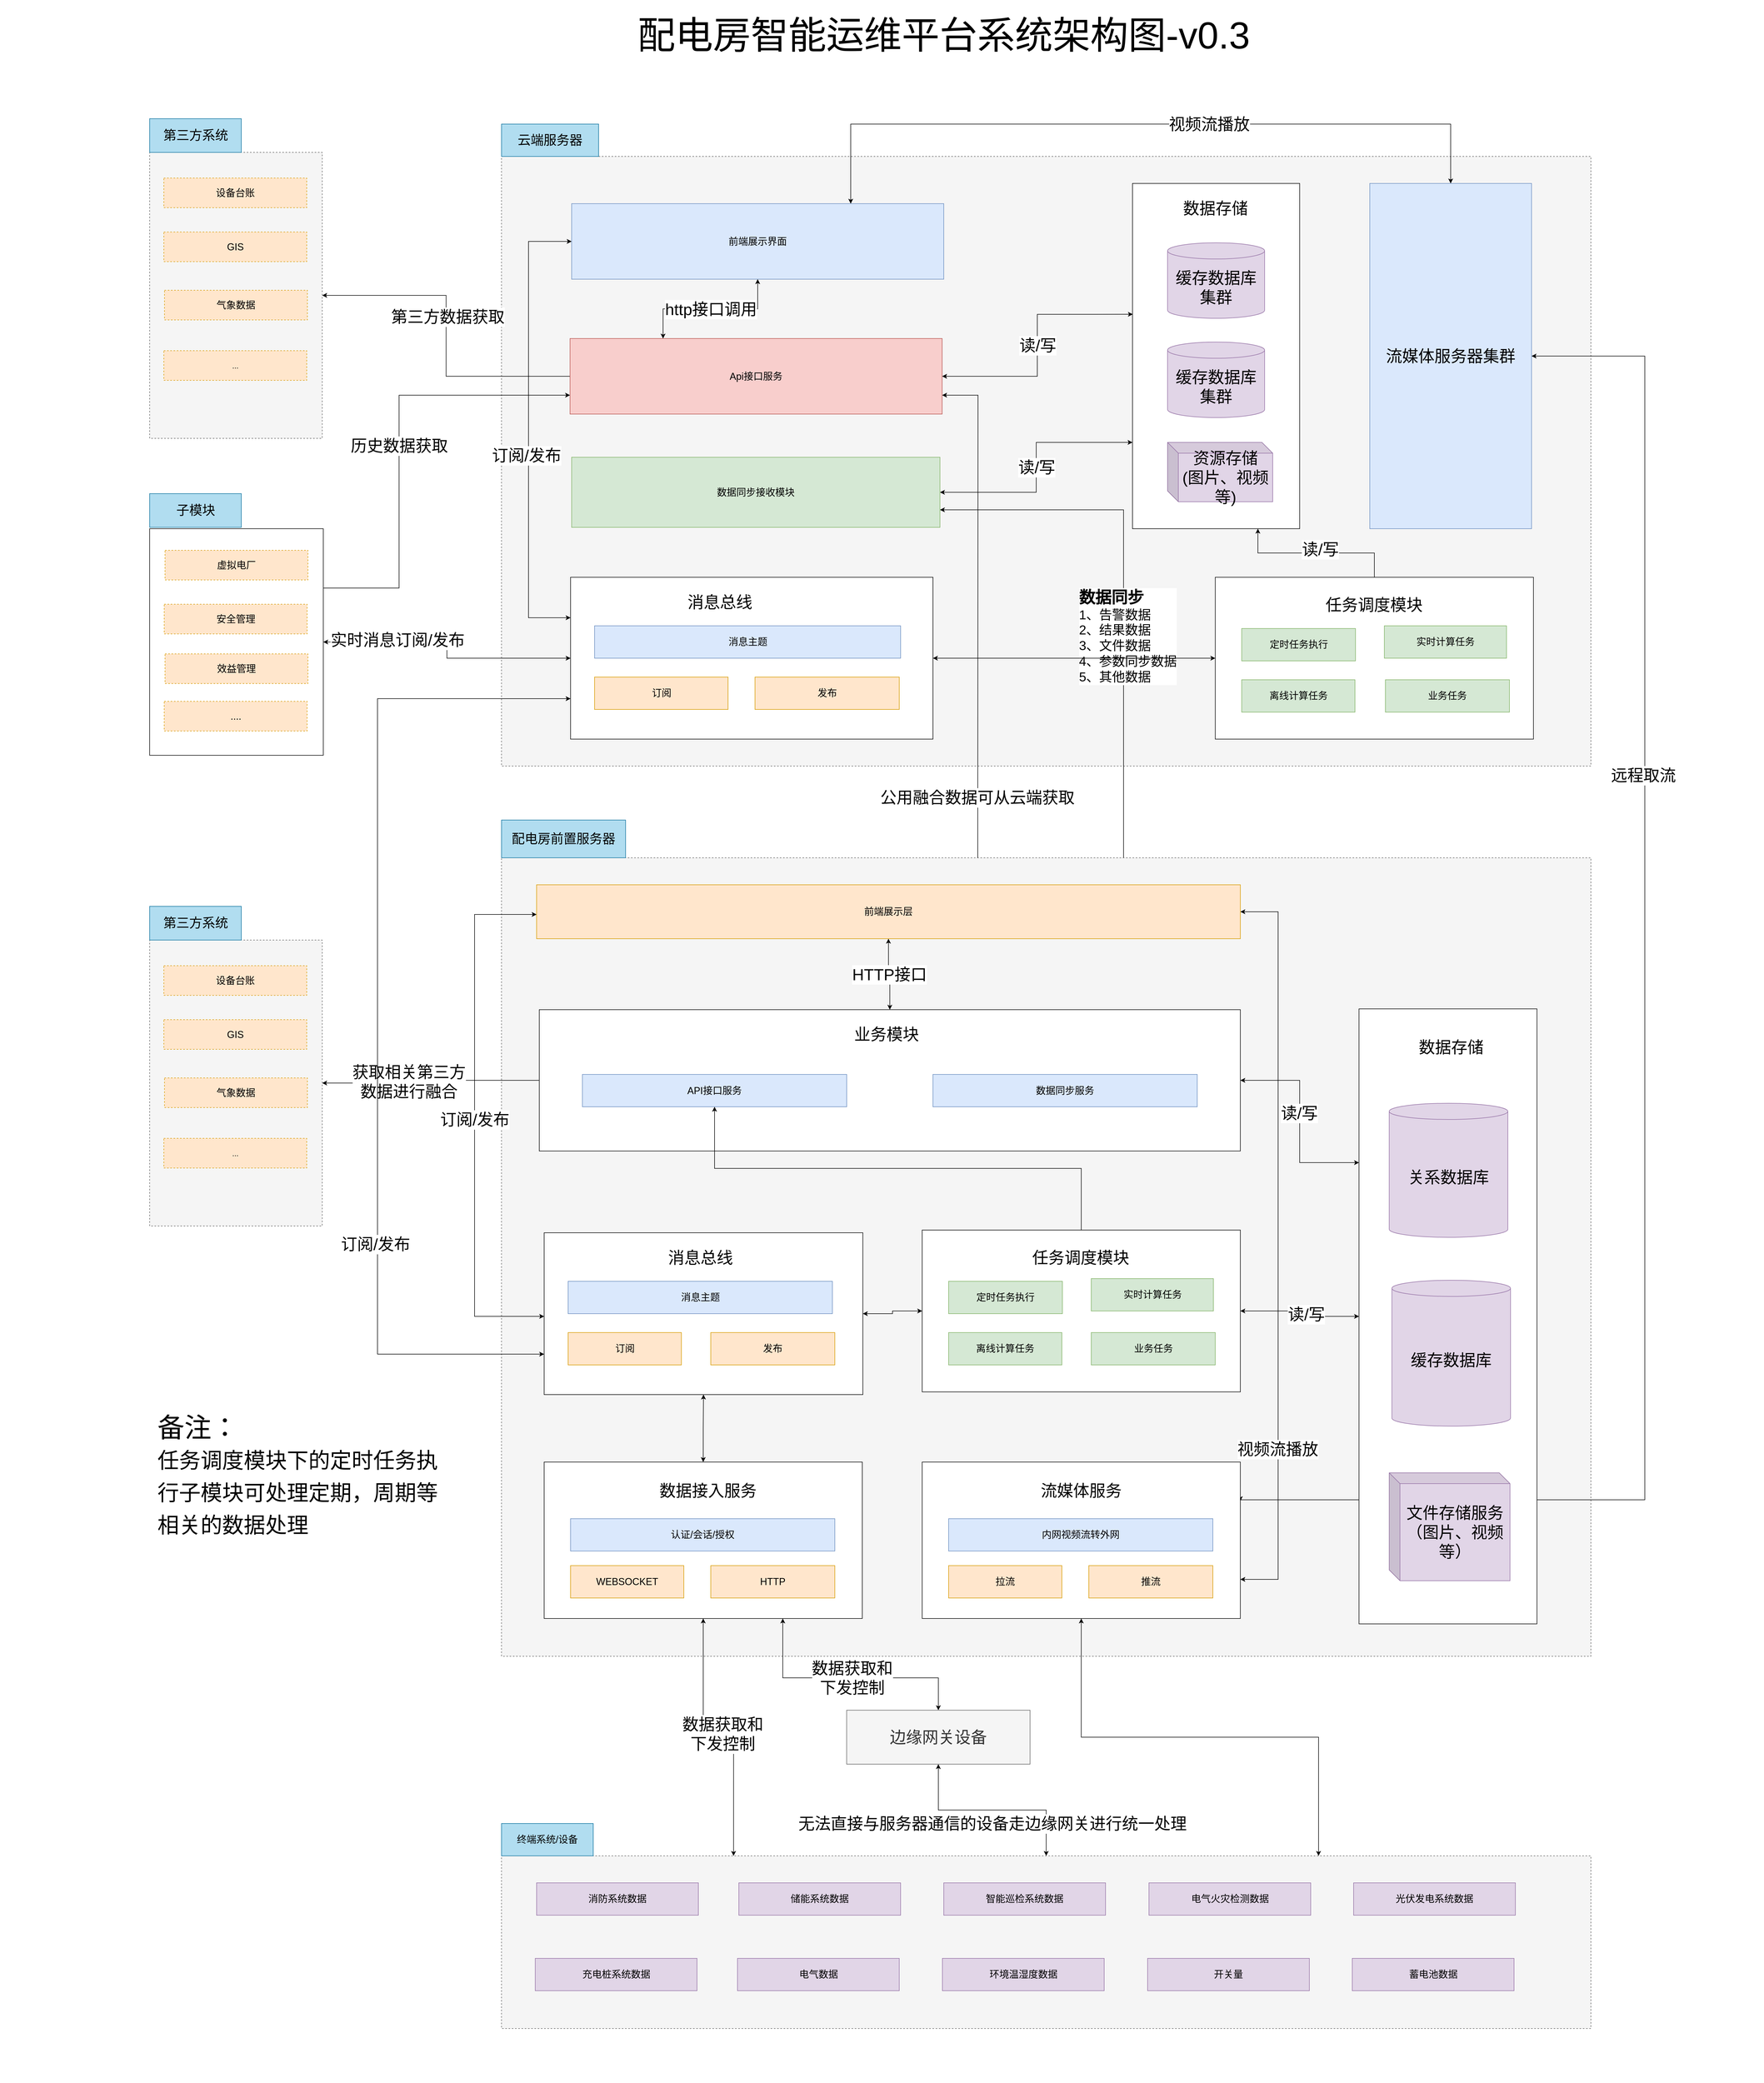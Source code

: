 <mxfile version="13.10.2" type="github">
  <diagram id="Hz9SQZm9DBwmcALDKWFs" name="Page-1">
    <mxGraphModel dx="6184" dy="3752" grid="1" gridSize="10" guides="1" tooltips="1" connect="1" arrows="1" fold="1" page="1" pageScale="1" pageWidth="1200" pageHeight="1920" math="0" shadow="0">
      <root>
        <mxCell id="0" />
        <mxCell id="1" parent="0" />
        <mxCell id="7Oax_VJaz0vtxvODjcff-62" value="" style="rounded=0;whiteSpace=wrap;html=1;dashed=1;fillColor=#f5f5f5;strokeColor=#666666;fontColor=#333333;" parent="1" vertex="1">
          <mxGeometry x="-470" y="-1540" width="2020" height="1130" as="geometry" />
        </mxCell>
        <mxCell id="buqoxcne-jieGNvII8d--84" style="edgeStyle=orthogonalEdgeStyle;rounded=0;orthogonalLoop=1;jettySize=auto;html=1;entryX=1;entryY=0.75;entryDx=0;entryDy=0;startArrow=none;startFill=0;strokeWidth=1;fontSize=18;endArrow=classic;endFill=1;exitX=0.571;exitY=0;exitDx=0;exitDy=0;exitPerimeter=0;" parent="1" source="7Oax_VJaz0vtxvODjcff-19" target="7Oax_VJaz0vtxvODjcff-85" edge="1">
          <mxGeometry relative="1" as="geometry" />
        </mxCell>
        <mxCell id="buqoxcne-jieGNvII8d--85" value="&lt;div style=&quot;text-align: left&quot;&gt;&lt;font size=&quot;1&quot;&gt;&lt;b style=&quot;font-size: 30px&quot;&gt;数据同步&lt;/b&gt;&lt;/font&gt;&lt;/div&gt;&lt;div style=&quot;text-align: left ; font-size: 24px&quot;&gt;&lt;font style=&quot;font-size: 24px&quot;&gt;1、告警数据&lt;/font&gt;&lt;/div&gt;&lt;div style=&quot;text-align: left ; font-size: 24px&quot;&gt;&lt;font style=&quot;font-size: 24px&quot;&gt;2、结果数据&lt;/font&gt;&lt;/div&gt;&lt;div style=&quot;text-align: left ; font-size: 24px&quot;&gt;&lt;font style=&quot;font-size: 24px&quot;&gt;3、文件数据&lt;/font&gt;&lt;/div&gt;&lt;div style=&quot;text-align: left ; font-size: 24px&quot;&gt;&lt;font style=&quot;font-size: 24px&quot;&gt;4、参数同步数据&lt;/font&gt;&lt;/div&gt;&lt;div style=&quot;text-align: left ; font-size: 24px&quot;&gt;5、其他数据&lt;/div&gt;" style="edgeLabel;html=1;align=center;verticalAlign=middle;resizable=0;points=[];fontSize=18;" parent="buqoxcne-jieGNvII8d--84" vertex="1" connectable="0">
          <mxGeometry x="0.064" y="-6" relative="1" as="geometry">
            <mxPoint x="1" y="113" as="offset" />
          </mxGeometry>
        </mxCell>
        <mxCell id="7Oax_VJaz0vtxvODjcff-19" value="" style="rounded=0;whiteSpace=wrap;html=1;fillColor=#f5f5f5;strokeColor=#666666;fontColor=#333333;dashed=1;" parent="1" vertex="1">
          <mxGeometry x="-470" y="-240" width="2020" height="1480" as="geometry" />
        </mxCell>
        <mxCell id="7Oax_VJaz0vtxvODjcff-57" style="edgeStyle=orthogonalEdgeStyle;rounded=0;orthogonalLoop=1;jettySize=auto;html=1;exitX=0;exitY=0.5;exitDx=0;exitDy=0;entryX=1;entryY=0.5;entryDx=0;entryDy=0;startArrow=none;startFill=0;endArrow=classic;endFill=1;" parent="1" source="7Oax_VJaz0vtxvODjcff-38" target="7Oax_VJaz0vtxvODjcff-56" edge="1">
          <mxGeometry relative="1" as="geometry" />
        </mxCell>
        <mxCell id="7Oax_VJaz0vtxvODjcff-58" value="&lt;font style=&quot;font-size: 30px&quot;&gt;获取相关第三方&lt;br&gt;数据进行融合&lt;/font&gt;" style="edgeLabel;html=1;align=center;verticalAlign=middle;resizable=0;points=[];fontSize=18;" parent="7Oax_VJaz0vtxvODjcff-57" vertex="1" connectable="0">
          <mxGeometry x="0.213" y="-3" relative="1" as="geometry">
            <mxPoint as="offset" />
          </mxGeometry>
        </mxCell>
        <mxCell id="buqoxcne-jieGNvII8d--16" style="edgeStyle=orthogonalEdgeStyle;rounded=0;orthogonalLoop=1;jettySize=auto;html=1;exitX=0.5;exitY=1;exitDx=0;exitDy=0;startArrow=classic;startFill=1;strokeWidth=1;fontSize=14;entryX=0.213;entryY=0;entryDx=0;entryDy=0;entryPerimeter=0;" parent="1" source="7Oax_VJaz0vtxvODjcff-27" target="7Oax_VJaz0vtxvODjcff-1" edge="1">
          <mxGeometry relative="1" as="geometry" />
        </mxCell>
        <mxCell id="Q9TjABloRSlHw8PxxeYo-23" value="&lt;font style=&quot;font-size: 30px&quot;&gt;数据获取和&lt;br&gt;下发控制&lt;/font&gt;" style="edgeLabel;html=1;align=center;verticalAlign=middle;resizable=0;points=[];" vertex="1" connectable="0" parent="buqoxcne-jieGNvII8d--16">
          <mxGeometry x="0.031" y="6" relative="1" as="geometry">
            <mxPoint as="offset" />
          </mxGeometry>
        </mxCell>
        <mxCell id="buqoxcne-jieGNvII8d--32" style="edgeStyle=orthogonalEdgeStyle;rounded=0;orthogonalLoop=1;jettySize=auto;html=1;exitX=0.5;exitY=0;exitDx=0;exitDy=0;entryX=0.5;entryY=1;entryDx=0;entryDy=0;startArrow=classic;startFill=1;strokeWidth=1;fontSize=30;" parent="1" source="7Oax_VJaz0vtxvODjcff-27" target="buqoxcne-jieGNvII8d--25" edge="1">
          <mxGeometry relative="1" as="geometry" />
        </mxCell>
        <mxCell id="7Oax_VJaz0vtxvODjcff-27" value="" style="rounded=0;whiteSpace=wrap;html=1;" parent="1" vertex="1">
          <mxGeometry x="-391" y="880" width="590" height="290" as="geometry" />
        </mxCell>
        <mxCell id="buqoxcne-jieGNvII8d--38" style="edgeStyle=orthogonalEdgeStyle;rounded=0;orthogonalLoop=1;jettySize=auto;html=1;exitX=0.75;exitY=0;exitDx=0;exitDy=0;entryX=0.5;entryY=1;entryDx=0;entryDy=0;startArrow=classic;startFill=1;strokeWidth=1;fontSize=30;" parent="1" source="7Oax_VJaz0vtxvODjcff-1" target="buqoxcne-jieGNvII8d--33" edge="1">
          <mxGeometry relative="1" as="geometry" />
        </mxCell>
        <mxCell id="Jejkn4Vki-nxWyPSW3cu-3" style="edgeStyle=orthogonalEdgeStyle;rounded=0;orthogonalLoop=1;jettySize=auto;html=1;exitX=0.5;exitY=0;exitDx=0;exitDy=0;entryX=0.5;entryY=1;entryDx=0;entryDy=0;fontSize=30;startArrow=classic;startFill=1;" parent="1" source="7Oax_VJaz0vtxvODjcff-1" target="Jejkn4Vki-nxWyPSW3cu-2" edge="1">
          <mxGeometry relative="1" as="geometry" />
        </mxCell>
        <mxCell id="Jejkn4Vki-nxWyPSW3cu-21" value="无法直接与服务器通信的设备走边缘网关进行统一处理" style="edgeLabel;html=1;align=center;verticalAlign=middle;resizable=0;points=[];fontSize=30;" parent="Jejkn4Vki-nxWyPSW3cu-3" vertex="1" connectable="0">
          <mxGeometry x="0.084" y="5" relative="1" as="geometry">
            <mxPoint x="15" y="20" as="offset" />
          </mxGeometry>
        </mxCell>
        <mxCell id="Jejkn4Vki-nxWyPSW3cu-17" style="edgeStyle=orthogonalEdgeStyle;rounded=0;orthogonalLoop=1;jettySize=auto;html=1;exitX=1;exitY=0.25;exitDx=0;exitDy=0;entryX=1;entryY=0.5;entryDx=0;entryDy=0;fontSize=30;startArrow=classic;startFill=1;" parent="1" source="buqoxcne-jieGNvII8d--33" target="Jejkn4Vki-nxWyPSW3cu-16" edge="1">
          <mxGeometry relative="1" as="geometry">
            <Array as="points">
              <mxPoint x="1650" y="950" />
              <mxPoint x="1650" y="-1170" />
            </Array>
          </mxGeometry>
        </mxCell>
        <mxCell id="Jejkn4Vki-nxWyPSW3cu-18" value="远程取流" style="edgeLabel;html=1;align=center;verticalAlign=middle;resizable=0;points=[];fontSize=30;" parent="Jejkn4Vki-nxWyPSW3cu-17" vertex="1" connectable="0">
          <mxGeometry x="0.36" y="3" relative="1" as="geometry">
            <mxPoint as="offset" />
          </mxGeometry>
        </mxCell>
        <mxCell id="7Oax_VJaz0vtxvODjcff-1" value="" style="rounded=0;whiteSpace=wrap;html=1;dashed=1;fillColor=#f5f5f5;strokeColor=#666666;fontColor=#333333;" parent="1" vertex="1">
          <mxGeometry x="-470" y="1610" width="2020" height="320" as="geometry" />
        </mxCell>
        <mxCell id="7Oax_VJaz0vtxvODjcff-3" value="&lt;font style=&quot;font-size: 18px&quot;&gt;终端系统/设备&lt;/font&gt;" style="rounded=0;whiteSpace=wrap;html=1;fontSize=16;fillColor=#b1ddf0;strokeColor=#10739e;" parent="1" vertex="1">
          <mxGeometry x="-470" y="1550" width="170" height="60" as="geometry" />
        </mxCell>
        <mxCell id="7Oax_VJaz0vtxvODjcff-5" value="消防系统数据" style="rounded=0;whiteSpace=wrap;html=1;fontSize=18;fillColor=#e1d5e7;strokeColor=#9673a6;" parent="1" vertex="1">
          <mxGeometry x="-405" y="1660" width="300" height="60" as="geometry" />
        </mxCell>
        <mxCell id="7Oax_VJaz0vtxvODjcff-21" value="WEBSOCKET" style="rounded=0;whiteSpace=wrap;html=1;fillColor=#ffe6cc;strokeColor=#d79b00;fontSize=18;" parent="1" vertex="1">
          <mxGeometry x="-342" y="1072" width="210" height="60" as="geometry" />
        </mxCell>
        <mxCell id="7Oax_VJaz0vtxvODjcff-22" value="HTTP" style="rounded=0;whiteSpace=wrap;html=1;fillColor=#ffe6cc;strokeColor=#d79b00;fontSize=18;" parent="1" vertex="1">
          <mxGeometry x="-82" y="1072" width="230" height="60" as="geometry" />
        </mxCell>
        <mxCell id="7Oax_VJaz0vtxvODjcff-29" value="" style="rounded=0;whiteSpace=wrap;html=1;" parent="1" vertex="1">
          <mxGeometry x="1120" y="40" width="330" height="1140" as="geometry" />
        </mxCell>
        <mxCell id="7Oax_VJaz0vtxvODjcff-33" value="资源存储&lt;br style=&quot;font-size: 14px;&quot;&gt;(图片、视频等)" style="shape=cube;whiteSpace=wrap;html=1;boundedLbl=1;backgroundOutline=1;darkOpacity=0.05;darkOpacity2=0.1;fillColor=#ffe6cc;strokeColor=#d79b00;fontSize=14;" parent="1" vertex="1">
          <mxGeometry x="530" y="470" width="120" height="80" as="geometry" />
        </mxCell>
        <mxCell id="buqoxcne-jieGNvII8d--57" style="edgeStyle=orthogonalEdgeStyle;rounded=0;orthogonalLoop=1;jettySize=auto;html=1;exitX=1;exitY=0.5;exitDx=0;exitDy=0;entryX=0;entryY=0.25;entryDx=0;entryDy=0;startArrow=classic;startFill=1;strokeWidth=1;fontSize=30;" parent="1" source="7Oax_VJaz0vtxvODjcff-38" target="7Oax_VJaz0vtxvODjcff-29" edge="1">
          <mxGeometry relative="1" as="geometry" />
        </mxCell>
        <mxCell id="buqoxcne-jieGNvII8d--74" value="&lt;font style=&quot;font-size: 30px&quot;&gt;读/写&lt;/font&gt;" style="edgeLabel;html=1;align=center;verticalAlign=middle;resizable=0;points=[];fontSize=18;" parent="buqoxcne-jieGNvII8d--57" vertex="1" connectable="0">
          <mxGeometry x="-0.083" y="-1" relative="1" as="geometry">
            <mxPoint y="-1" as="offset" />
          </mxGeometry>
        </mxCell>
        <mxCell id="7Oax_VJaz0vtxvODjcff-38" value="" style="rounded=0;whiteSpace=wrap;html=1;" parent="1" vertex="1">
          <mxGeometry x="-400" y="41.5" width="1300" height="262" as="geometry" />
        </mxCell>
        <mxCell id="7Oax_VJaz0vtxvODjcff-56" value="" style="rounded=0;whiteSpace=wrap;html=1;dashed=1;fillColor=#f5f5f5;strokeColor=#666666;fontColor=#333333;" parent="1" vertex="1">
          <mxGeometry x="-1122.5" y="-87.5" width="320" height="530" as="geometry" />
        </mxCell>
        <mxCell id="7Oax_VJaz0vtxvODjcff-63" value="云端服务器" style="rounded=0;whiteSpace=wrap;html=1;fillColor=#b1ddf0;strokeColor=#10739e;fontSize=24;" parent="1" vertex="1">
          <mxGeometry x="-470" y="-1600" width="180" height="60" as="geometry" />
        </mxCell>
        <mxCell id="7Oax_VJaz0vtxvODjcff-64" value="" style="rounded=0;whiteSpace=wrap;html=1;" parent="1" vertex="1">
          <mxGeometry x="700" y="-1490" width="310" height="640" as="geometry" />
        </mxCell>
        <mxCell id="7Oax_VJaz0vtxvODjcff-67" value="&lt;font style=&quot;font-size: 30px&quot;&gt;缓存数据库集群&lt;/font&gt;" style="shape=cylinder3;whiteSpace=wrap;html=1;boundedLbl=1;backgroundOutline=1;size=15;fillColor=#e1d5e7;strokeColor=#9673a6;" parent="1" vertex="1">
          <mxGeometry x="765" y="-1196" width="180" height="140" as="geometry" />
        </mxCell>
        <mxCell id="7Oax_VJaz0vtxvODjcff-68" value="&lt;font style=&quot;font-size: 30px&quot;&gt;资源存储&lt;br&gt;(图片、视频等)&lt;/font&gt;" style="shape=cube;whiteSpace=wrap;html=1;boundedLbl=1;backgroundOutline=1;darkOpacity=0.05;darkOpacity2=0.1;fillColor=#e1d5e7;strokeColor=#9673a6;" parent="1" vertex="1">
          <mxGeometry x="765" y="-1010" width="195" height="110" as="geometry" />
        </mxCell>
        <mxCell id="Jejkn4Vki-nxWyPSW3cu-19" style="edgeStyle=orthogonalEdgeStyle;rounded=0;orthogonalLoop=1;jettySize=auto;html=1;exitX=0.75;exitY=0;exitDx=0;exitDy=0;entryX=0.5;entryY=0;entryDx=0;entryDy=0;fontSize=30;startArrow=classic;startFill=1;" parent="1" source="7Oax_VJaz0vtxvODjcff-69" target="Jejkn4Vki-nxWyPSW3cu-16" edge="1">
          <mxGeometry relative="1" as="geometry">
            <Array as="points">
              <mxPoint x="177" y="-1600" />
              <mxPoint x="1290" y="-1600" />
            </Array>
          </mxGeometry>
        </mxCell>
        <mxCell id="Jejkn4Vki-nxWyPSW3cu-20" value="视频流播放" style="edgeLabel;html=1;align=center;verticalAlign=middle;resizable=0;points=[];fontSize=30;" parent="Jejkn4Vki-nxWyPSW3cu-19" vertex="1" connectable="0">
          <mxGeometry x="0.183" relative="1" as="geometry">
            <mxPoint x="1" as="offset" />
          </mxGeometry>
        </mxCell>
        <mxCell id="Q9TjABloRSlHw8PxxeYo-7" style="edgeStyle=orthogonalEdgeStyle;rounded=0;orthogonalLoop=1;jettySize=auto;html=1;exitX=0;exitY=0.5;exitDx=0;exitDy=0;entryX=0;entryY=0.25;entryDx=0;entryDy=0;startArrow=classic;startFill=1;" edge="1" parent="1" source="7Oax_VJaz0vtxvODjcff-69" target="Q9TjABloRSlHw8PxxeYo-2">
          <mxGeometry relative="1" as="geometry">
            <Array as="points">
              <mxPoint x="-420" y="-1382" />
              <mxPoint x="-420" y="-685" />
            </Array>
          </mxGeometry>
        </mxCell>
        <mxCell id="Q9TjABloRSlHw8PxxeYo-8" value="&lt;font style=&quot;font-size: 30px&quot;&gt;订阅/发布&lt;/font&gt;" style="edgeLabel;html=1;align=center;verticalAlign=middle;resizable=0;points=[];" vertex="1" connectable="0" parent="Q9TjABloRSlHw8PxxeYo-7">
          <mxGeometry x="0.118" y="-4" relative="1" as="geometry">
            <mxPoint y="-2" as="offset" />
          </mxGeometry>
        </mxCell>
        <mxCell id="7Oax_VJaz0vtxvODjcff-69" value="&lt;font style=&quot;font-size: 18px&quot;&gt;前端展示界面&lt;/font&gt;" style="rounded=0;whiteSpace=wrap;html=1;fillColor=#dae8fc;strokeColor=#6c8ebf;" parent="1" vertex="1">
          <mxGeometry x="-340" y="-1452.5" width="690" height="140" as="geometry" />
        </mxCell>
        <mxCell id="7Oax_VJaz0vtxvODjcff-84" value="&lt;font style=&quot;font-size: 30px&quot;&gt;http接口调用&lt;/font&gt;" style="edgeStyle=orthogonalEdgeStyle;rounded=0;orthogonalLoop=1;jettySize=auto;html=1;exitX=0.25;exitY=0;exitDx=0;exitDy=0;entryX=0.5;entryY=1;entryDx=0;entryDy=0;startArrow=classic;startFill=1;endArrow=classic;endFill=1;fontSize=16;" parent="1" source="7Oax_VJaz0vtxvODjcff-70" target="7Oax_VJaz0vtxvODjcff-69" edge="1">
          <mxGeometry relative="1" as="geometry" />
        </mxCell>
        <mxCell id="7Oax_VJaz0vtxvODjcff-87" value="&lt;font style=&quot;font-size: 30px&quot;&gt;读/写&lt;/font&gt;" style="edgeStyle=orthogonalEdgeStyle;rounded=0;orthogonalLoop=1;jettySize=auto;html=1;exitX=1;exitY=0.5;exitDx=0;exitDy=0;startArrow=classic;startFill=1;endArrow=classic;endFill=1;fontSize=16;entryX=0.002;entryY=0.379;entryDx=0;entryDy=0;entryPerimeter=0;" parent="1" source="7Oax_VJaz0vtxvODjcff-70" target="7Oax_VJaz0vtxvODjcff-64" edge="1">
          <mxGeometry relative="1" as="geometry" />
        </mxCell>
        <mxCell id="Jejkn4Vki-nxWyPSW3cu-13" style="edgeStyle=orthogonalEdgeStyle;rounded=0;orthogonalLoop=1;jettySize=auto;html=1;exitX=0;exitY=0.5;exitDx=0;exitDy=0;fontSize=30;" parent="1" source="7Oax_VJaz0vtxvODjcff-70" target="Jejkn4Vki-nxWyPSW3cu-7" edge="1">
          <mxGeometry relative="1" as="geometry" />
        </mxCell>
        <mxCell id="Jejkn4Vki-nxWyPSW3cu-14" value="第三方数据获取" style="edgeLabel;html=1;align=center;verticalAlign=middle;resizable=0;points=[];fontSize=30;" parent="Jejkn4Vki-nxWyPSW3cu-13" vertex="1" connectable="0">
          <mxGeometry x="0.117" y="-1" relative="1" as="geometry">
            <mxPoint x="1" as="offset" />
          </mxGeometry>
        </mxCell>
        <mxCell id="Q9TjABloRSlHw8PxxeYo-20" style="edgeStyle=orthogonalEdgeStyle;rounded=0;orthogonalLoop=1;jettySize=auto;html=1;exitX=1;exitY=0.75;exitDx=0;exitDy=0;startArrow=classic;startFill=1;endArrow=none;endFill=0;" edge="1" parent="1" source="7Oax_VJaz0vtxvODjcff-70">
          <mxGeometry relative="1" as="geometry">
            <mxPoint x="413" y="-240" as="targetPoint" />
          </mxGeometry>
        </mxCell>
        <mxCell id="Q9TjABloRSlHw8PxxeYo-22" value="&lt;font style=&quot;font-size: 30px&quot;&gt;公用融合数据可从云端获取&lt;/font&gt;" style="edgeLabel;html=1;align=center;verticalAlign=middle;resizable=0;points=[];" vertex="1" connectable="0" parent="Q9TjABloRSlHw8PxxeYo-20">
          <mxGeometry x="0.757" y="-1" relative="1" as="geometry">
            <mxPoint as="offset" />
          </mxGeometry>
        </mxCell>
        <mxCell id="7Oax_VJaz0vtxvODjcff-70" value="&lt;font style=&quot;font-size: 18px&quot;&gt;Api接口服务&lt;/font&gt;" style="rounded=0;whiteSpace=wrap;html=1;fillColor=#f8cecc;strokeColor=#b85450;fontSize=14;" parent="1" vertex="1">
          <mxGeometry x="-343" y="-1202.5" width="690" height="140" as="geometry" />
        </mxCell>
        <mxCell id="7Oax_VJaz0vtxvODjcff-74" value="第三方系统" style="rounded=0;whiteSpace=wrap;html=1;fontSize=24;fillColor=#b1ddf0;strokeColor=#10739e;" parent="1" vertex="1">
          <mxGeometry x="-1122.5" y="-150" width="170" height="62.5" as="geometry" />
        </mxCell>
        <mxCell id="7Oax_VJaz0vtxvODjcff-75" value="设备台账" style="rounded=0;whiteSpace=wrap;html=1;dashed=1;fontSize=18;fillColor=#ffe6cc;strokeColor=#d79b00;" parent="1" vertex="1">
          <mxGeometry x="-1096.25" y="-40" width="265" height="55" as="geometry" />
        </mxCell>
        <mxCell id="7Oax_VJaz0vtxvODjcff-76" value="GIS" style="rounded=0;whiteSpace=wrap;html=1;dashed=1;fontSize=18;fillColor=#ffe6cc;strokeColor=#d79b00;" parent="1" vertex="1">
          <mxGeometry x="-1096.25" y="60" width="265" height="55" as="geometry" />
        </mxCell>
        <mxCell id="7Oax_VJaz0vtxvODjcff-79" value="气象数据" style="rounded=0;whiteSpace=wrap;html=1;dashed=1;fontSize=18;fillColor=#ffe6cc;strokeColor=#d79b00;" parent="1" vertex="1">
          <mxGeometry x="-1095" y="168" width="265" height="55" as="geometry" />
        </mxCell>
        <mxCell id="7Oax_VJaz0vtxvODjcff-80" value="..." style="rounded=0;whiteSpace=wrap;html=1;dashed=1;fontSize=14;fillColor=#ffe6cc;strokeColor=#d79b00;" parent="1" vertex="1">
          <mxGeometry x="-1096.25" y="280" width="265" height="55" as="geometry" />
        </mxCell>
        <mxCell id="7Oax_VJaz0vtxvODjcff-86" value="&lt;font style=&quot;font-size: 30px&quot;&gt;读/写&lt;/font&gt;" style="edgeStyle=orthogonalEdgeStyle;rounded=0;orthogonalLoop=1;jettySize=auto;html=1;exitX=1;exitY=0.5;exitDx=0;exitDy=0;startArrow=classic;startFill=1;endArrow=classic;endFill=1;fontSize=16;entryX=0;entryY=0.75;entryDx=0;entryDy=0;" parent="1" source="7Oax_VJaz0vtxvODjcff-85" target="7Oax_VJaz0vtxvODjcff-64" edge="1">
          <mxGeometry relative="1" as="geometry" />
        </mxCell>
        <mxCell id="7Oax_VJaz0vtxvODjcff-85" value="&lt;font style=&quot;font-size: 18px&quot;&gt;数据同步接收模块&lt;/font&gt;" style="rounded=0;whiteSpace=wrap;html=1;fontSize=14;fillColor=#d5e8d4;strokeColor=#82b366;" parent="1" vertex="1">
          <mxGeometry x="-340" y="-982.5" width="683" height="130" as="geometry" />
        </mxCell>
        <mxCell id="buqoxcne-jieGNvII8d--3" value="配电房智能运维平台系统架构图-v0.3" style="text;html=1;strokeColor=none;fillColor=none;align=center;verticalAlign=middle;whiteSpace=wrap;rounded=0;fontSize=70;" parent="1" vertex="1">
          <mxGeometry x="-260" y="-1830" width="1220" height="130" as="geometry" />
        </mxCell>
        <mxCell id="buqoxcne-jieGNvII8d--17" value="认证/会话/授权" style="rounded=0;whiteSpace=wrap;html=1;fontSize=18;fillColor=#dae8fc;strokeColor=#6c8ebf;" parent="1" vertex="1">
          <mxGeometry x="-342" y="985" width="490" height="60" as="geometry" />
        </mxCell>
        <mxCell id="buqoxcne-jieGNvII8d--24" value="数据接入服务" style="text;html=1;strokeColor=none;fillColor=none;align=center;verticalAlign=middle;whiteSpace=wrap;rounded=0;fontSize=30;" parent="1" vertex="1">
          <mxGeometry x="-202" y="917" width="230" height="31" as="geometry" />
        </mxCell>
        <mxCell id="buqoxcne-jieGNvII8d--25" value="" style="rounded=0;whiteSpace=wrap;html=1;fontSize=30;" parent="1" vertex="1">
          <mxGeometry x="-391" y="455" width="591" height="300" as="geometry" />
        </mxCell>
        <mxCell id="buqoxcne-jieGNvII8d--26" value="消息总线" style="text;html=1;strokeColor=none;fillColor=none;align=center;verticalAlign=middle;whiteSpace=wrap;rounded=0;fontSize=30;" parent="1" vertex="1">
          <mxGeometry x="-216.5" y="485" width="230" height="31" as="geometry" />
        </mxCell>
        <mxCell id="buqoxcne-jieGNvII8d--29" value="消息主题" style="rounded=0;whiteSpace=wrap;html=1;fontSize=18;fillColor=#dae8fc;strokeColor=#6c8ebf;" parent="1" vertex="1">
          <mxGeometry x="-346.5" y="545" width="490" height="60" as="geometry" />
        </mxCell>
        <mxCell id="buqoxcne-jieGNvII8d--30" value="订阅" style="rounded=0;whiteSpace=wrap;html=1;fillColor=#ffe6cc;strokeColor=#d79b00;fontSize=18;" parent="1" vertex="1">
          <mxGeometry x="-346.5" y="640" width="210" height="60" as="geometry" />
        </mxCell>
        <mxCell id="buqoxcne-jieGNvII8d--31" value="发布" style="rounded=0;whiteSpace=wrap;html=1;fillColor=#ffe6cc;strokeColor=#d79b00;fontSize=18;" parent="1" vertex="1">
          <mxGeometry x="-82" y="640" width="230" height="60" as="geometry" />
        </mxCell>
        <mxCell id="buqoxcne-jieGNvII8d--33" value="" style="rounded=0;whiteSpace=wrap;html=1;" parent="1" vertex="1">
          <mxGeometry x="310" y="880" width="590" height="290" as="geometry" />
        </mxCell>
        <mxCell id="buqoxcne-jieGNvII8d--34" value="拉流" style="rounded=0;whiteSpace=wrap;html=1;fillColor=#ffe6cc;strokeColor=#d79b00;fontSize=18;" parent="1" vertex="1">
          <mxGeometry x="359" y="1072" width="210" height="60" as="geometry" />
        </mxCell>
        <mxCell id="buqoxcne-jieGNvII8d--35" value="推流" style="rounded=0;whiteSpace=wrap;html=1;fillColor=#ffe6cc;strokeColor=#d79b00;fontSize=18;" parent="1" vertex="1">
          <mxGeometry x="619" y="1072" width="230" height="60" as="geometry" />
        </mxCell>
        <mxCell id="buqoxcne-jieGNvII8d--36" value="内网视频流转外网" style="rounded=0;whiteSpace=wrap;html=1;fontSize=18;fillColor=#dae8fc;strokeColor=#6c8ebf;" parent="1" vertex="1">
          <mxGeometry x="359" y="985" width="490" height="60" as="geometry" />
        </mxCell>
        <mxCell id="buqoxcne-jieGNvII8d--37" value="流媒体服务" style="text;html=1;strokeColor=none;fillColor=none;align=center;verticalAlign=middle;whiteSpace=wrap;rounded=0;fontSize=30;" parent="1" vertex="1">
          <mxGeometry x="490" y="917" width="230" height="31" as="geometry" />
        </mxCell>
        <mxCell id="buqoxcne-jieGNvII8d--44" style="edgeStyle=orthogonalEdgeStyle;rounded=0;orthogonalLoop=1;jettySize=auto;html=1;exitX=0;exitY=0.5;exitDx=0;exitDy=0;entryX=1;entryY=0.5;entryDx=0;entryDy=0;startArrow=classic;startFill=1;strokeWidth=1;fontSize=30;" parent="1" source="buqoxcne-jieGNvII8d--39" target="buqoxcne-jieGNvII8d--25" edge="1">
          <mxGeometry relative="1" as="geometry" />
        </mxCell>
        <mxCell id="buqoxcne-jieGNvII8d--56" style="edgeStyle=orthogonalEdgeStyle;rounded=0;orthogonalLoop=1;jettySize=auto;html=1;exitX=1;exitY=0.5;exitDx=0;exitDy=0;startArrow=classic;startFill=1;strokeWidth=1;fontSize=30;" parent="1" source="buqoxcne-jieGNvII8d--39" target="7Oax_VJaz0vtxvODjcff-29" edge="1">
          <mxGeometry relative="1" as="geometry" />
        </mxCell>
        <mxCell id="buqoxcne-jieGNvII8d--73" value="&lt;font style=&quot;font-size: 30px&quot;&gt;读/写&lt;/font&gt;" style="edgeLabel;html=1;align=center;verticalAlign=middle;resizable=0;points=[];fontSize=18;" parent="buqoxcne-jieGNvII8d--56" vertex="1" connectable="0">
          <mxGeometry x="0.155" y="4" relative="1" as="geometry">
            <mxPoint x="-1" as="offset" />
          </mxGeometry>
        </mxCell>
        <mxCell id="Q9TjABloRSlHw8PxxeYo-38" style="edgeStyle=orthogonalEdgeStyle;rounded=0;orthogonalLoop=1;jettySize=auto;html=1;exitX=0.5;exitY=0;exitDx=0;exitDy=0;entryX=0.5;entryY=1;entryDx=0;entryDy=0;startArrow=none;startFill=0;endArrow=classic;endFill=1;fontSize=30;" edge="1" parent="1" source="buqoxcne-jieGNvII8d--39" target="buqoxcne-jieGNvII8d--76">
          <mxGeometry relative="1" as="geometry" />
        </mxCell>
        <mxCell id="buqoxcne-jieGNvII8d--39" value="" style="rounded=0;whiteSpace=wrap;html=1;fontSize=30;" parent="1" vertex="1">
          <mxGeometry x="310" y="450" width="590" height="300" as="geometry" />
        </mxCell>
        <mxCell id="buqoxcne-jieGNvII8d--40" value="任务调度模块" style="text;html=1;strokeColor=none;fillColor=none;align=center;verticalAlign=middle;whiteSpace=wrap;rounded=0;fontSize=30;" parent="1" vertex="1">
          <mxGeometry x="489" y="485" width="230" height="31" as="geometry" />
        </mxCell>
        <mxCell id="buqoxcne-jieGNvII8d--41" value="定时任务执行" style="rounded=0;whiteSpace=wrap;html=1;fontSize=18;fillColor=#d5e8d4;strokeColor=#82b366;" parent="1" vertex="1">
          <mxGeometry x="359" y="545" width="211" height="60" as="geometry" />
        </mxCell>
        <mxCell id="buqoxcne-jieGNvII8d--42" value="离线计算任务" style="rounded=0;whiteSpace=wrap;html=1;fillColor=#d5e8d4;strokeColor=#82b366;fontSize=18;" parent="1" vertex="1">
          <mxGeometry x="359" y="640" width="210" height="60" as="geometry" />
        </mxCell>
        <mxCell id="buqoxcne-jieGNvII8d--43" value="业务任务" style="rounded=0;whiteSpace=wrap;html=1;fillColor=#d5e8d4;strokeColor=#82b366;fontSize=18;" parent="1" vertex="1">
          <mxGeometry x="623.5" y="640" width="230" height="60" as="geometry" />
        </mxCell>
        <mxCell id="buqoxcne-jieGNvII8d--45" value="实时计算任务" style="rounded=0;whiteSpace=wrap;html=1;fontSize=18;fillColor=#d5e8d4;strokeColor=#82b366;" parent="1" vertex="1">
          <mxGeometry x="623.5" y="540" width="226.5" height="60" as="geometry" />
        </mxCell>
        <mxCell id="buqoxcne-jieGNvII8d--47" value="数据存储" style="text;html=1;strokeColor=none;fillColor=none;align=center;verticalAlign=middle;whiteSpace=wrap;rounded=0;fontSize=30;" parent="1" vertex="1">
          <mxGeometry x="1176" y="95" width="230" height="31" as="geometry" />
        </mxCell>
        <mxCell id="buqoxcne-jieGNvII8d--53" value="关系数据库" style="shape=cylinder3;whiteSpace=wrap;html=1;boundedLbl=1;backgroundOutline=1;size=15;fontSize=30;fillColor=#e1d5e7;strokeColor=#9673a6;" parent="1" vertex="1">
          <mxGeometry x="1176" y="215" width="220" height="248.5" as="geometry" />
        </mxCell>
        <mxCell id="buqoxcne-jieGNvII8d--54" value="缓存数据库" style="shape=cylinder3;whiteSpace=wrap;html=1;boundedLbl=1;backgroundOutline=1;size=15;fontSize=30;fillColor=#e1d5e7;strokeColor=#9673a6;" parent="1" vertex="1">
          <mxGeometry x="1181" y="543" width="220" height="270.5" as="geometry" />
        </mxCell>
        <mxCell id="buqoxcne-jieGNvII8d--55" value="文件存储服务&lt;br&gt;（图片、视频等）" style="shape=cube;whiteSpace=wrap;html=1;boundedLbl=1;backgroundOutline=1;darkOpacity=0.05;darkOpacity2=0.1;fontSize=30;fillColor=#e1d5e7;strokeColor=#9673a6;" parent="1" vertex="1">
          <mxGeometry x="1176" y="900" width="224" height="200" as="geometry" />
        </mxCell>
        <mxCell id="buqoxcne-jieGNvII8d--64" value="&lt;font style=&quot;font-size: 18px&quot;&gt;储能系统数据&lt;/font&gt;" style="rounded=0;whiteSpace=wrap;html=1;fontSize=18;fillColor=#e1d5e7;strokeColor=#9673a6;" parent="1" vertex="1">
          <mxGeometry x="-30" y="1660" width="300" height="60" as="geometry" />
        </mxCell>
        <mxCell id="buqoxcne-jieGNvII8d--65" value="&lt;font style=&quot;font-size: 18px&quot;&gt;智能巡检系统数据&lt;/font&gt;" style="rounded=0;whiteSpace=wrap;html=1;fontSize=18;fillColor=#e1d5e7;strokeColor=#9673a6;" parent="1" vertex="1">
          <mxGeometry x="350" y="1660" width="300" height="60" as="geometry" />
        </mxCell>
        <mxCell id="buqoxcne-jieGNvII8d--66" value="&lt;font style=&quot;font-size: 18px&quot;&gt;电气火灾检测数据&lt;/font&gt;" style="rounded=0;whiteSpace=wrap;html=1;fontSize=18;fillColor=#e1d5e7;strokeColor=#9673a6;" parent="1" vertex="1">
          <mxGeometry x="730.5" y="1660" width="300" height="60" as="geometry" />
        </mxCell>
        <mxCell id="buqoxcne-jieGNvII8d--67" value="&lt;font style=&quot;font-size: 18px&quot;&gt;光伏发电系统数据&lt;/font&gt;" style="rounded=0;whiteSpace=wrap;html=1;fontSize=18;fillColor=#e1d5e7;strokeColor=#9673a6;" parent="1" vertex="1">
          <mxGeometry x="1110" y="1660" width="300" height="60" as="geometry" />
        </mxCell>
        <mxCell id="buqoxcne-jieGNvII8d--68" value="&lt;font style=&quot;font-size: 18px&quot;&gt;充电桩系统数据&lt;/font&gt;" style="rounded=0;whiteSpace=wrap;html=1;fontSize=18;fillColor=#e1d5e7;strokeColor=#9673a6;" parent="1" vertex="1">
          <mxGeometry x="-407.5" y="1800" width="300" height="60" as="geometry" />
        </mxCell>
        <mxCell id="buqoxcne-jieGNvII8d--69" value="&lt;font style=&quot;font-size: 18px&quot;&gt;电气数据&lt;/font&gt;" style="rounded=0;whiteSpace=wrap;html=1;fontSize=18;fillColor=#e1d5e7;strokeColor=#9673a6;" parent="1" vertex="1">
          <mxGeometry x="-32.5" y="1800" width="300" height="60" as="geometry" />
        </mxCell>
        <mxCell id="buqoxcne-jieGNvII8d--70" value="&lt;font style=&quot;font-size: 18px&quot;&gt;环境温湿度数据&lt;/font&gt;" style="rounded=0;whiteSpace=wrap;html=1;fontSize=18;fillColor=#e1d5e7;strokeColor=#9673a6;" parent="1" vertex="1">
          <mxGeometry x="347.5" y="1800" width="300" height="60" as="geometry" />
        </mxCell>
        <mxCell id="buqoxcne-jieGNvII8d--71" value="&lt;font style=&quot;font-size: 18px&quot;&gt;开关量&lt;/font&gt;" style="rounded=0;whiteSpace=wrap;html=1;fontSize=18;fillColor=#e1d5e7;strokeColor=#9673a6;" parent="1" vertex="1">
          <mxGeometry x="728" y="1800" width="300" height="60" as="geometry" />
        </mxCell>
        <mxCell id="buqoxcne-jieGNvII8d--72" value="&lt;font style=&quot;font-size: 18px&quot;&gt;蓄电池数据&lt;/font&gt;" style="rounded=0;whiteSpace=wrap;html=1;fontSize=18;fillColor=#e1d5e7;strokeColor=#9673a6;" parent="1" vertex="1">
          <mxGeometry x="1107.5" y="1800" width="300" height="60" as="geometry" />
        </mxCell>
        <mxCell id="buqoxcne-jieGNvII8d--75" value="业务模块" style="text;html=1;strokeColor=none;fillColor=none;align=center;verticalAlign=middle;whiteSpace=wrap;rounded=0;fontSize=30;" parent="1" vertex="1">
          <mxGeometry x="129" y="71.5" width="230" height="31" as="geometry" />
        </mxCell>
        <mxCell id="buqoxcne-jieGNvII8d--76" value="API接口服务" style="rounded=0;whiteSpace=wrap;html=1;fontSize=18;fillColor=#dae8fc;strokeColor=#6c8ebf;" parent="1" vertex="1">
          <mxGeometry x="-320" y="161.5" width="490" height="60" as="geometry" />
        </mxCell>
        <mxCell id="buqoxcne-jieGNvII8d--77" value="数据同步服务" style="rounded=0;whiteSpace=wrap;html=1;fontSize=18;fillColor=#dae8fc;strokeColor=#6c8ebf;" parent="1" vertex="1">
          <mxGeometry x="330" y="161.5" width="490" height="60" as="geometry" />
        </mxCell>
        <mxCell id="buqoxcne-jieGNvII8d--80" value="&lt;font style=&quot;font-size: 30px&quot;&gt;HTTP接口&lt;/font&gt;" style="edgeStyle=orthogonalEdgeStyle;rounded=0;orthogonalLoop=1;jettySize=auto;html=1;exitX=0.5;exitY=1;exitDx=0;exitDy=0;entryX=0.5;entryY=0;entryDx=0;entryDy=0;startArrow=classic;startFill=1;strokeWidth=1;fontSize=18;" parent="1" source="buqoxcne-jieGNvII8d--79" target="7Oax_VJaz0vtxvODjcff-38" edge="1">
          <mxGeometry relative="1" as="geometry" />
        </mxCell>
        <mxCell id="buqoxcne-jieGNvII8d--81" value="&lt;font style=&quot;font-size: 30px&quot;&gt;订阅/发布&lt;/font&gt;" style="edgeStyle=orthogonalEdgeStyle;rounded=0;orthogonalLoop=1;jettySize=auto;html=1;exitX=0;exitY=0.5;exitDx=0;exitDy=0;entryX=0;entryY=0.5;entryDx=0;entryDy=0;startArrow=classic;startFill=1;strokeWidth=1;fontSize=18;" parent="1" edge="1">
          <mxGeometry relative="1" as="geometry">
            <Array as="points">
              <mxPoint x="-520" y="-135" />
              <mxPoint x="-520" y="610" />
            </Array>
            <mxPoint x="-405.0" y="-135" as="sourcePoint" />
            <mxPoint x="-391" y="610" as="targetPoint" />
          </mxGeometry>
        </mxCell>
        <mxCell id="buqoxcne-jieGNvII8d--82" style="edgeStyle=orthogonalEdgeStyle;rounded=0;orthogonalLoop=1;jettySize=auto;html=1;exitX=1;exitY=0.5;exitDx=0;exitDy=0;entryX=1;entryY=0.75;entryDx=0;entryDy=0;startArrow=classic;startFill=1;strokeWidth=1;fontSize=18;" parent="1" source="buqoxcne-jieGNvII8d--79" target="buqoxcne-jieGNvII8d--33" edge="1">
          <mxGeometry relative="1" as="geometry">
            <Array as="points">
              <mxPoint x="970" y="-140" />
              <mxPoint x="970" y="1097" />
            </Array>
          </mxGeometry>
        </mxCell>
        <mxCell id="buqoxcne-jieGNvII8d--83" value="&lt;font style=&quot;font-size: 30px&quot;&gt;视频流播放&lt;/font&gt;" style="edgeLabel;html=1;align=center;verticalAlign=middle;resizable=0;points=[];fontSize=18;" parent="buqoxcne-jieGNvII8d--82" vertex="1" connectable="0">
          <mxGeometry x="0.549" y="-1" relative="1" as="geometry">
            <mxPoint y="-1" as="offset" />
          </mxGeometry>
        </mxCell>
        <mxCell id="buqoxcne-jieGNvII8d--79" value="前端展示层" style="rounded=0;whiteSpace=wrap;html=1;fontSize=18;fillColor=#ffe6cc;strokeColor=#d79b00;" parent="1" vertex="1">
          <mxGeometry x="-405" y="-190" width="1305" height="100" as="geometry" />
        </mxCell>
        <mxCell id="buqoxcne-jieGNvII8d--86" value="配电房前置服务器" style="rounded=0;whiteSpace=wrap;html=1;fontSize=24;fillColor=#b1ddf0;strokeColor=#10739e;" parent="1" vertex="1">
          <mxGeometry x="-470" y="-310" width="230" height="70" as="geometry" />
        </mxCell>
        <mxCell id="buqoxcne-jieGNvII8d--90" value="&lt;font style=&quot;font-size: 30px&quot;&gt;缓存数据库集群&lt;/font&gt;" style="shape=cylinder3;whiteSpace=wrap;html=1;boundedLbl=1;backgroundOutline=1;size=15;fillColor=#e1d5e7;strokeColor=#9673a6;" parent="1" vertex="1">
          <mxGeometry x="765" y="-1380" width="180" height="140" as="geometry" />
        </mxCell>
        <mxCell id="buqoxcne-jieGNvII8d--91" value="数据存储" style="text;html=1;strokeColor=none;fillColor=none;align=center;verticalAlign=middle;whiteSpace=wrap;rounded=0;fontSize=30;" parent="1" vertex="1">
          <mxGeometry x="739" y="-1460" width="230" height="31" as="geometry" />
        </mxCell>
        <mxCell id="buqoxcne-jieGNvII8d--92" value="" style="rounded=0;whiteSpace=wrap;html=1;fontSize=24;strokeColor=none;" parent="1" vertex="1">
          <mxGeometry x="1750" y="-260" width="120" height="60" as="geometry" />
        </mxCell>
        <mxCell id="buqoxcne-jieGNvII8d--93" value="" style="rounded=0;whiteSpace=wrap;html=1;fontSize=24;strokeColor=none;" parent="1" vertex="1">
          <mxGeometry x="900" y="1970" width="120" height="60" as="geometry" />
        </mxCell>
        <mxCell id="Jejkn4Vki-nxWyPSW3cu-4" style="edgeStyle=orthogonalEdgeStyle;rounded=0;orthogonalLoop=1;jettySize=auto;html=1;exitX=0.5;exitY=0;exitDx=0;exitDy=0;entryX=0.75;entryY=1;entryDx=0;entryDy=0;fontSize=30;startArrow=classic;startFill=1;" parent="1" source="Jejkn4Vki-nxWyPSW3cu-2" target="7Oax_VJaz0vtxvODjcff-27" edge="1">
          <mxGeometry relative="1" as="geometry">
            <Array as="points">
              <mxPoint x="340" y="1280" />
              <mxPoint x="52" y="1280" />
            </Array>
          </mxGeometry>
        </mxCell>
        <mxCell id="Q9TjABloRSlHw8PxxeYo-24" value="&lt;span style=&quot;font-size: 30px&quot;&gt;数据获取和&lt;br&gt;&lt;/span&gt;&lt;span style=&quot;font-size: 30px&quot;&gt;下发控制&lt;/span&gt;" style="edgeLabel;html=1;align=center;verticalAlign=middle;resizable=0;points=[];" vertex="1" connectable="0" parent="Jejkn4Vki-nxWyPSW3cu-4">
          <mxGeometry x="-0.04" relative="1" as="geometry">
            <mxPoint as="offset" />
          </mxGeometry>
        </mxCell>
        <mxCell id="Jejkn4Vki-nxWyPSW3cu-2" value="边缘网关设备" style="rounded=0;whiteSpace=wrap;html=1;fontSize=30;fillColor=#f5f5f5;strokeColor=#666666;fontColor=#333333;" parent="1" vertex="1">
          <mxGeometry x="170" y="1340" width="340" height="100" as="geometry" />
        </mxCell>
        <mxCell id="Jejkn4Vki-nxWyPSW3cu-7" value="" style="rounded=0;whiteSpace=wrap;html=1;dashed=1;fillColor=#f5f5f5;strokeColor=#666666;fontColor=#333333;" parent="1" vertex="1">
          <mxGeometry x="-1122.5" y="-1547.5" width="320" height="530" as="geometry" />
        </mxCell>
        <mxCell id="Jejkn4Vki-nxWyPSW3cu-8" value="第三方系统" style="rounded=0;whiteSpace=wrap;html=1;fontSize=24;fillColor=#b1ddf0;strokeColor=#10739e;" parent="1" vertex="1">
          <mxGeometry x="-1122.5" y="-1610" width="170" height="62.5" as="geometry" />
        </mxCell>
        <mxCell id="Jejkn4Vki-nxWyPSW3cu-9" value="设备台账" style="rounded=0;whiteSpace=wrap;html=1;dashed=1;fontSize=18;fillColor=#ffe6cc;strokeColor=#d79b00;" parent="1" vertex="1">
          <mxGeometry x="-1096.25" y="-1500" width="265" height="55" as="geometry" />
        </mxCell>
        <mxCell id="Jejkn4Vki-nxWyPSW3cu-10" value="GIS" style="rounded=0;whiteSpace=wrap;html=1;dashed=1;fontSize=18;fillColor=#ffe6cc;strokeColor=#d79b00;" parent="1" vertex="1">
          <mxGeometry x="-1096.25" y="-1400" width="265" height="55" as="geometry" />
        </mxCell>
        <mxCell id="Jejkn4Vki-nxWyPSW3cu-11" value="气象数据" style="rounded=0;whiteSpace=wrap;html=1;dashed=1;fontSize=18;fillColor=#ffe6cc;strokeColor=#d79b00;" parent="1" vertex="1">
          <mxGeometry x="-1095" y="-1292" width="265" height="55" as="geometry" />
        </mxCell>
        <mxCell id="Jejkn4Vki-nxWyPSW3cu-12" value="..." style="rounded=0;whiteSpace=wrap;html=1;dashed=1;fontSize=14;fillColor=#ffe6cc;strokeColor=#d79b00;" parent="1" vertex="1">
          <mxGeometry x="-1096.25" y="-1180" width="265" height="55" as="geometry" />
        </mxCell>
        <mxCell id="Jejkn4Vki-nxWyPSW3cu-16" value="流媒体服务器集群&lt;br&gt;" style="rounded=0;whiteSpace=wrap;html=1;fontSize=30;fillColor=#dae8fc;strokeColor=#6c8ebf;" parent="1" vertex="1">
          <mxGeometry x="1140" y="-1490" width="300" height="640" as="geometry" />
        </mxCell>
        <mxCell id="Q9TjABloRSlHw8PxxeYo-10" style="edgeStyle=orthogonalEdgeStyle;rounded=0;orthogonalLoop=1;jettySize=auto;html=1;exitX=0;exitY=0.75;exitDx=0;exitDy=0;entryX=0;entryY=0.75;entryDx=0;entryDy=0;startArrow=classic;startFill=1;" edge="1" parent="1" source="Q9TjABloRSlHw8PxxeYo-2" target="buqoxcne-jieGNvII8d--25">
          <mxGeometry relative="1" as="geometry">
            <Array as="points">
              <mxPoint x="-700" y="-535" />
              <mxPoint x="-700" y="680" />
            </Array>
          </mxGeometry>
        </mxCell>
        <mxCell id="Q9TjABloRSlHw8PxxeYo-11" value="&lt;font style=&quot;font-size: 30px&quot;&gt;订阅/发布&lt;/font&gt;" style="edgeLabel;html=1;align=center;verticalAlign=middle;resizable=0;points=[];" vertex="1" connectable="0" parent="Q9TjABloRSlHw8PxxeYo-10">
          <mxGeometry x="0.453" y="-4" relative="1" as="geometry">
            <mxPoint y="1" as="offset" />
          </mxGeometry>
        </mxCell>
        <mxCell id="Q9TjABloRSlHw8PxxeYo-33" style="edgeStyle=orthogonalEdgeStyle;rounded=0;orthogonalLoop=1;jettySize=auto;html=1;exitX=1;exitY=0.5;exitDx=0;exitDy=0;entryX=0;entryY=0.5;entryDx=0;entryDy=0;startArrow=classic;startFill=1;endArrow=classic;endFill=1;" edge="1" parent="1" source="Q9TjABloRSlHw8PxxeYo-2" target="Q9TjABloRSlHw8PxxeYo-27">
          <mxGeometry relative="1" as="geometry" />
        </mxCell>
        <mxCell id="Q9TjABloRSlHw8PxxeYo-2" value="" style="rounded=0;whiteSpace=wrap;html=1;fontSize=30;" vertex="1" parent="1">
          <mxGeometry x="-342" y="-760" width="672" height="300" as="geometry" />
        </mxCell>
        <mxCell id="Q9TjABloRSlHw8PxxeYo-3" value="消息主题" style="rounded=0;whiteSpace=wrap;html=1;fontSize=18;fillColor=#dae8fc;strokeColor=#6c8ebf;" vertex="1" parent="1">
          <mxGeometry x="-297.5" y="-670" width="567.5" height="60" as="geometry" />
        </mxCell>
        <mxCell id="Q9TjABloRSlHw8PxxeYo-4" value="订阅" style="rounded=0;whiteSpace=wrap;html=1;fillColor=#ffe6cc;strokeColor=#d79b00;fontSize=18;" vertex="1" parent="1">
          <mxGeometry x="-297.5" y="-575" width="247.5" height="60" as="geometry" />
        </mxCell>
        <mxCell id="Q9TjABloRSlHw8PxxeYo-5" value="发布" style="rounded=0;whiteSpace=wrap;html=1;fillColor=#ffe6cc;strokeColor=#d79b00;fontSize=18;" vertex="1" parent="1">
          <mxGeometry y="-575" width="267.5" height="60" as="geometry" />
        </mxCell>
        <mxCell id="Q9TjABloRSlHw8PxxeYo-6" value="消息总线" style="text;html=1;strokeColor=none;fillColor=none;align=center;verticalAlign=middle;whiteSpace=wrap;rounded=0;fontSize=30;" vertex="1" parent="1">
          <mxGeometry x="-180" y="-730" width="230" height="31" as="geometry" />
        </mxCell>
        <mxCell id="Q9TjABloRSlHw8PxxeYo-17" style="edgeStyle=orthogonalEdgeStyle;rounded=0;orthogonalLoop=1;jettySize=auto;html=1;exitX=1;exitY=0.5;exitDx=0;exitDy=0;entryX=0;entryY=0.5;entryDx=0;entryDy=0;startArrow=classic;startFill=1;" edge="1" parent="1" source="Q9TjABloRSlHw8PxxeYo-12" target="Q9TjABloRSlHw8PxxeYo-2">
          <mxGeometry relative="1" as="geometry" />
        </mxCell>
        <mxCell id="Q9TjABloRSlHw8PxxeYo-18" value="&lt;font style=&quot;font-size: 30px&quot;&gt;实时消息订阅/发布&lt;/font&gt;" style="edgeLabel;html=1;align=center;verticalAlign=middle;resizable=0;points=[];" vertex="1" connectable="0" parent="Q9TjABloRSlHw8PxxeYo-17">
          <mxGeometry x="-0.437" y="4" relative="1" as="geometry">
            <mxPoint as="offset" />
          </mxGeometry>
        </mxCell>
        <mxCell id="Q9TjABloRSlHw8PxxeYo-19" value="&lt;font style=&quot;font-size: 30px&quot;&gt;历史数据获取&lt;/font&gt;" style="edgeStyle=orthogonalEdgeStyle;rounded=0;orthogonalLoop=1;jettySize=auto;html=1;exitX=1;exitY=0.25;exitDx=0;exitDy=0;entryX=0;entryY=0.75;entryDx=0;entryDy=0;startArrow=none;startFill=0;" edge="1" parent="1" source="Q9TjABloRSlHw8PxxeYo-12" target="7Oax_VJaz0vtxvODjcff-70">
          <mxGeometry relative="1" as="geometry">
            <Array as="points">
              <mxPoint x="-800" y="-740" />
              <mxPoint x="-660" y="-740" />
              <mxPoint x="-660" y="-1098" />
            </Array>
          </mxGeometry>
        </mxCell>
        <mxCell id="Q9TjABloRSlHw8PxxeYo-12" value="" style="rounded=0;whiteSpace=wrap;html=1;" vertex="1" parent="1">
          <mxGeometry x="-1122.5" y="-850" width="322" height="420" as="geometry" />
        </mxCell>
        <mxCell id="Q9TjABloRSlHw8PxxeYo-13" value="虚拟电厂" style="rounded=0;whiteSpace=wrap;html=1;dashed=1;fontSize=18;fillColor=#ffe6cc;strokeColor=#d79b00;" vertex="1" parent="1">
          <mxGeometry x="-1094" y="-810" width="265" height="55" as="geometry" />
        </mxCell>
        <mxCell id="Q9TjABloRSlHw8PxxeYo-14" value="安全管理" style="rounded=0;whiteSpace=wrap;html=1;dashed=1;fontSize=18;fillColor=#ffe6cc;strokeColor=#d79b00;" vertex="1" parent="1">
          <mxGeometry x="-1095.5" y="-710" width="265" height="55" as="geometry" />
        </mxCell>
        <mxCell id="Q9TjABloRSlHw8PxxeYo-15" value="效益管理" style="rounded=0;whiteSpace=wrap;html=1;dashed=1;fontSize=18;fillColor=#ffe6cc;strokeColor=#d79b00;" vertex="1" parent="1">
          <mxGeometry x="-1094" y="-618" width="265" height="55" as="geometry" />
        </mxCell>
        <mxCell id="Q9TjABloRSlHw8PxxeYo-16" value="...." style="rounded=0;whiteSpace=wrap;html=1;dashed=1;fontSize=18;fillColor=#ffe6cc;strokeColor=#d79b00;" vertex="1" parent="1">
          <mxGeometry x="-1095.5" y="-530" width="265" height="55" as="geometry" />
        </mxCell>
        <mxCell id="Q9TjABloRSlHw8PxxeYo-39" style="edgeStyle=orthogonalEdgeStyle;rounded=0;orthogonalLoop=1;jettySize=auto;html=1;exitX=0.5;exitY=0;exitDx=0;exitDy=0;entryX=0.75;entryY=1;entryDx=0;entryDy=0;startArrow=none;startFill=0;endArrow=classic;endFill=1;fontSize=30;" edge="1" parent="1" source="Q9TjABloRSlHw8PxxeYo-27" target="7Oax_VJaz0vtxvODjcff-64">
          <mxGeometry relative="1" as="geometry" />
        </mxCell>
        <mxCell id="Q9TjABloRSlHw8PxxeYo-40" value="读/写" style="edgeLabel;html=1;align=center;verticalAlign=middle;resizable=0;points=[];fontSize=30;" vertex="1" connectable="0" parent="Q9TjABloRSlHw8PxxeYo-39">
          <mxGeometry x="-0.051" y="-7" relative="1" as="geometry">
            <mxPoint x="-1" as="offset" />
          </mxGeometry>
        </mxCell>
        <mxCell id="Q9TjABloRSlHw8PxxeYo-27" value="" style="rounded=0;whiteSpace=wrap;html=1;fontSize=30;" vertex="1" parent="1">
          <mxGeometry x="853.5" y="-760" width="590" height="300" as="geometry" />
        </mxCell>
        <mxCell id="Q9TjABloRSlHw8PxxeYo-28" value="任务调度模块" style="text;html=1;strokeColor=none;fillColor=none;align=center;verticalAlign=middle;whiteSpace=wrap;rounded=0;fontSize=30;" vertex="1" parent="1">
          <mxGeometry x="1032.5" y="-725" width="230" height="31" as="geometry" />
        </mxCell>
        <mxCell id="Q9TjABloRSlHw8PxxeYo-29" value="定时任务执行" style="rounded=0;whiteSpace=wrap;html=1;fontSize=18;fillColor=#d5e8d4;strokeColor=#82b366;" vertex="1" parent="1">
          <mxGeometry x="902.5" y="-665" width="211" height="60" as="geometry" />
        </mxCell>
        <mxCell id="Q9TjABloRSlHw8PxxeYo-30" value="离线计算任务" style="rounded=0;whiteSpace=wrap;html=1;fillColor=#d5e8d4;strokeColor=#82b366;fontSize=18;" vertex="1" parent="1">
          <mxGeometry x="902.5" y="-570" width="210" height="60" as="geometry" />
        </mxCell>
        <mxCell id="Q9TjABloRSlHw8PxxeYo-31" value="实时计算任务" style="rounded=0;whiteSpace=wrap;html=1;fontSize=18;fillColor=#d5e8d4;strokeColor=#82b366;" vertex="1" parent="1">
          <mxGeometry x="1167" y="-670" width="226.5" height="60" as="geometry" />
        </mxCell>
        <mxCell id="Q9TjABloRSlHw8PxxeYo-32" value="业务任务" style="rounded=0;whiteSpace=wrap;html=1;fillColor=#d5e8d4;strokeColor=#82b366;fontSize=18;" vertex="1" parent="1">
          <mxGeometry x="1169" y="-570" width="230" height="60" as="geometry" />
        </mxCell>
        <mxCell id="Q9TjABloRSlHw8PxxeYo-34" value="子模块" style="rounded=0;whiteSpace=wrap;html=1;fontSize=24;fillColor=#b1ddf0;strokeColor=#10739e;" vertex="1" parent="1">
          <mxGeometry x="-1122.5" y="-915" width="170" height="62.5" as="geometry" />
        </mxCell>
        <mxCell id="Q9TjABloRSlHw8PxxeYo-35" value="&lt;font&gt;&lt;span style=&quot;font-size: 50px&quot;&gt;备注：&lt;/span&gt;&lt;br&gt;&lt;font style=&quot;font-size: 40px ; line-height: 150%&quot;&gt;任务调度模块下的定时任务执行子模块可处理定期，周期等相关的数据处理&lt;/font&gt;&lt;br&gt;&lt;/font&gt;" style="text;html=1;strokeColor=none;fillColor=none;align=left;verticalAlign=top;whiteSpace=wrap;rounded=0;fontSize=30;" vertex="1" parent="1">
          <mxGeometry x="-1110.5" y="780" width="550.5" height="350" as="geometry" />
        </mxCell>
        <mxCell id="Q9TjABloRSlHw8PxxeYo-41" value="" style="rounded=0;whiteSpace=wrap;html=1;fontSize=30;align=left;strokeColor=none;" vertex="1" parent="1">
          <mxGeometry x="-1400" y="-990" width="120" height="60" as="geometry" />
        </mxCell>
      </root>
    </mxGraphModel>
  </diagram>
</mxfile>
